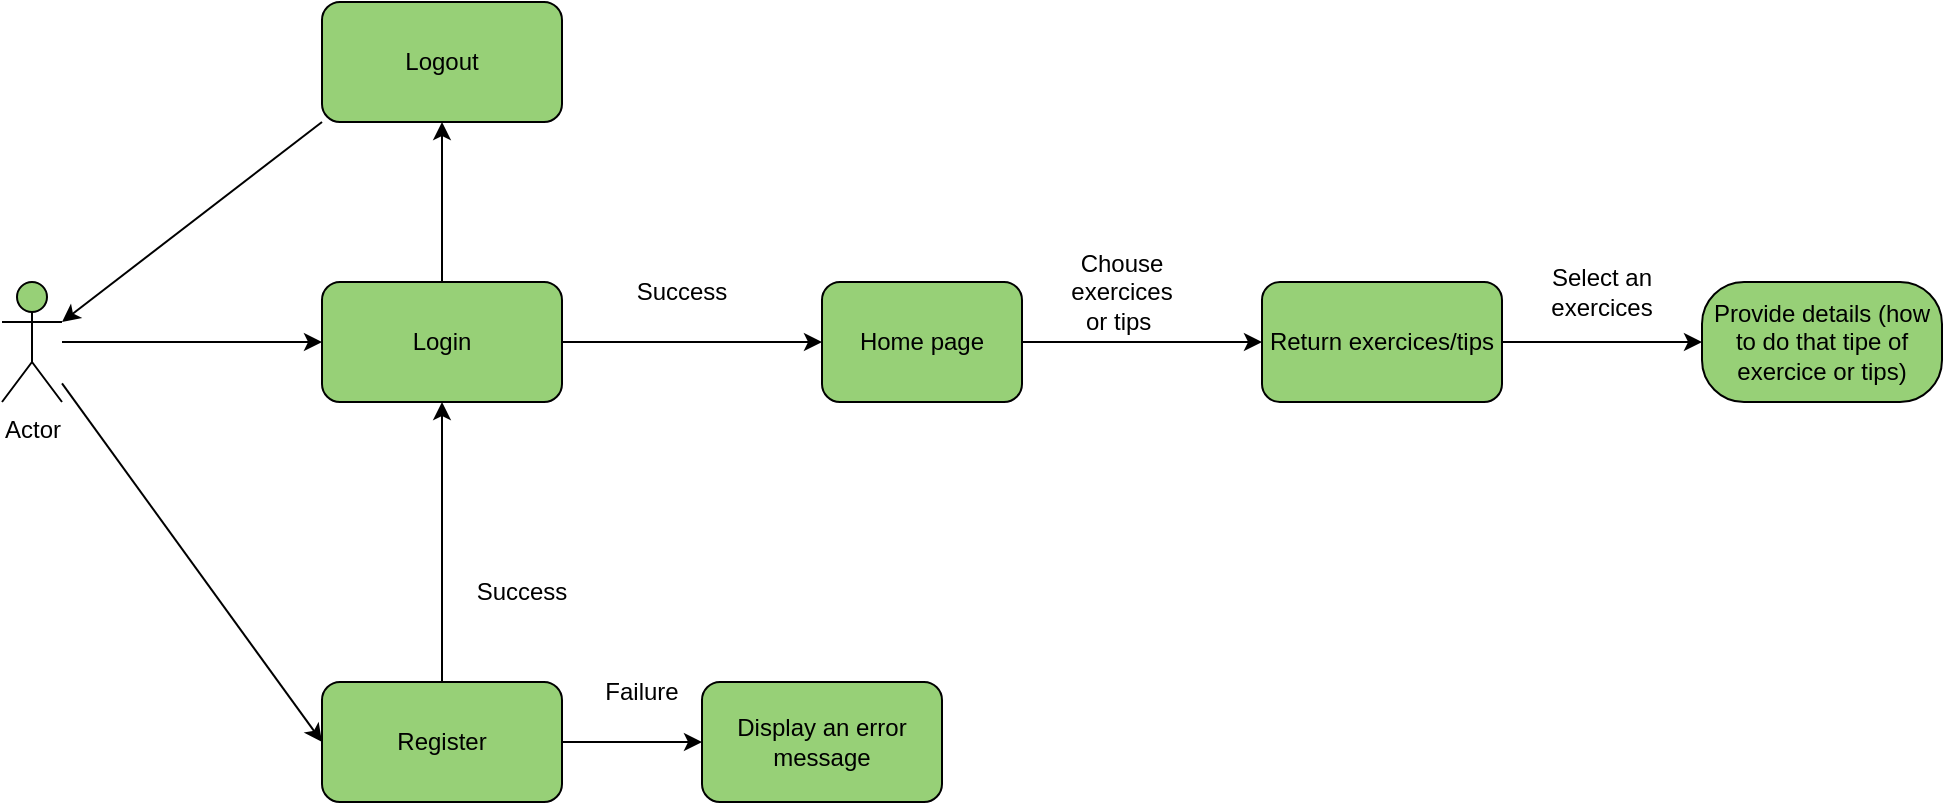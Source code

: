 <mxfile version="16.2.4" type="device"><diagram id="diiLTArDNs7vj4iWrkh_" name="Page-1"><mxGraphModel dx="782" dy="472" grid="1" gridSize="10" guides="1" tooltips="1" connect="1" arrows="1" fold="1" page="1" pageScale="1" pageWidth="850" pageHeight="1100" math="0" shadow="0"><root><mxCell id="0"/><mxCell id="1" parent="0"/><mxCell id="teMAuFDx9dYhMcktJkZj-1" value="Actor" style="shape=umlActor;verticalLabelPosition=bottom;verticalAlign=top;html=1;outlineConnect=0;fillColor=#97D077;" parent="1" vertex="1"><mxGeometry x="40" y="300" width="30" height="60" as="geometry"/></mxCell><mxCell id="teMAuFDx9dYhMcktJkZj-2" value="" style="endArrow=classic;html=1;rounded=0;" parent="1" source="teMAuFDx9dYhMcktJkZj-1" edge="1"><mxGeometry width="50" height="50" relative="1" as="geometry"><mxPoint x="400" y="440" as="sourcePoint"/><mxPoint x="200" y="330" as="targetPoint"/></mxGeometry></mxCell><mxCell id="teMAuFDx9dYhMcktJkZj-9" style="edgeStyle=orthogonalEdgeStyle;rounded=0;orthogonalLoop=1;jettySize=auto;html=1;exitX=1;exitY=0.5;exitDx=0;exitDy=0;" parent="1" source="teMAuFDx9dYhMcktJkZj-3" edge="1"><mxGeometry relative="1" as="geometry"><mxPoint x="450" y="330" as="targetPoint"/></mxGeometry></mxCell><mxCell id="teMAuFDx9dYhMcktJkZj-28" style="edgeStyle=orthogonalEdgeStyle;rounded=0;orthogonalLoop=1;jettySize=auto;html=1;exitX=0.5;exitY=0;exitDx=0;exitDy=0;" parent="1" source="teMAuFDx9dYhMcktJkZj-3" target="teMAuFDx9dYhMcktJkZj-29" edge="1"><mxGeometry relative="1" as="geometry"><mxPoint x="260" y="190" as="targetPoint"/></mxGeometry></mxCell><mxCell id="teMAuFDx9dYhMcktJkZj-3" value="Login" style="rounded=1;whiteSpace=wrap;html=1;fillColor=#97D077;" parent="1" vertex="1"><mxGeometry x="200" y="300" width="120" height="60" as="geometry"/></mxCell><mxCell id="teMAuFDx9dYhMcktJkZj-4" value="" style="endArrow=classic;html=1;rounded=0;" parent="1" source="teMAuFDx9dYhMcktJkZj-1" edge="1"><mxGeometry width="50" height="50" relative="1" as="geometry"><mxPoint x="70" y="420" as="sourcePoint"/><mxPoint x="200" y="530" as="targetPoint"/></mxGeometry></mxCell><mxCell id="teMAuFDx9dYhMcktJkZj-7" style="edgeStyle=orthogonalEdgeStyle;rounded=0;orthogonalLoop=1;jettySize=auto;html=1;exitX=0.5;exitY=0;exitDx=0;exitDy=0;entryX=0.5;entryY=1;entryDx=0;entryDy=0;" parent="1" source="teMAuFDx9dYhMcktJkZj-6" target="teMAuFDx9dYhMcktJkZj-3" edge="1"><mxGeometry relative="1" as="geometry"/></mxCell><mxCell id="teMAuFDx9dYhMcktJkZj-20" style="edgeStyle=orthogonalEdgeStyle;rounded=0;orthogonalLoop=1;jettySize=auto;html=1;exitX=1;exitY=0.5;exitDx=0;exitDy=0;" parent="1" source="teMAuFDx9dYhMcktJkZj-6" target="teMAuFDx9dYhMcktJkZj-21" edge="1"><mxGeometry relative="1" as="geometry"><mxPoint x="410" y="530" as="targetPoint"/></mxGeometry></mxCell><mxCell id="teMAuFDx9dYhMcktJkZj-6" value="Register" style="rounded=1;whiteSpace=wrap;html=1;fillColor=#97D077;" parent="1" vertex="1"><mxGeometry x="200" y="500" width="120" height="60" as="geometry"/></mxCell><mxCell id="teMAuFDx9dYhMcktJkZj-8" value="Success" style="text;html=1;strokeColor=none;fillColor=none;align=center;verticalAlign=middle;whiteSpace=wrap;rounded=0;" parent="1" vertex="1"><mxGeometry x="270" y="440" width="60" height="30" as="geometry"/></mxCell><mxCell id="teMAuFDx9dYhMcktJkZj-11" value="Success" style="text;html=1;strokeColor=none;fillColor=none;align=center;verticalAlign=middle;whiteSpace=wrap;rounded=0;" parent="1" vertex="1"><mxGeometry x="350" y="290" width="60" height="30" as="geometry"/></mxCell><mxCell id="teMAuFDx9dYhMcktJkZj-12" value="Home page" style="rounded=1;whiteSpace=wrap;html=1;fillColor=#97D077;" parent="1" vertex="1"><mxGeometry x="450" y="300" width="100" height="60" as="geometry"/></mxCell><mxCell id="teMAuFDx9dYhMcktJkZj-13" value="" style="endArrow=classic;html=1;rounded=0;exitX=1;exitY=0.5;exitDx=0;exitDy=0;" parent="1" source="teMAuFDx9dYhMcktJkZj-12" edge="1"><mxGeometry width="50" height="50" relative="1" as="geometry"><mxPoint x="400" y="440" as="sourcePoint"/><mxPoint x="670" y="330" as="targetPoint"/></mxGeometry></mxCell><mxCell id="teMAuFDx9dYhMcktJkZj-14" value="Chouse exercices or tips&amp;nbsp;" style="text;html=1;strokeColor=none;fillColor=none;align=center;verticalAlign=middle;whiteSpace=wrap;rounded=0;" parent="1" vertex="1"><mxGeometry x="570" y="290" width="60" height="30" as="geometry"/></mxCell><mxCell id="teMAuFDx9dYhMcktJkZj-15" value="Return exercices/tips" style="rounded=1;whiteSpace=wrap;html=1;fillColor=#97D077;" parent="1" vertex="1"><mxGeometry x="670" y="300" width="120" height="60" as="geometry"/></mxCell><mxCell id="teMAuFDx9dYhMcktJkZj-16" value="" style="endArrow=classic;html=1;rounded=0;exitX=1;exitY=0.5;exitDx=0;exitDy=0;entryX=0;entryY=0.5;entryDx=0;entryDy=0;" parent="1" source="teMAuFDx9dYhMcktJkZj-15" target="teMAuFDx9dYhMcktJkZj-17" edge="1"><mxGeometry width="50" height="50" relative="1" as="geometry"><mxPoint x="400" y="430" as="sourcePoint"/><mxPoint x="730" y="410" as="targetPoint"/></mxGeometry></mxCell><mxCell id="teMAuFDx9dYhMcktJkZj-17" value="Provide details (how to do that tipe of exercice or tips)" style="rounded=1;whiteSpace=wrap;html=1;fillColor=#97D077;arcSize=35;" parent="1" vertex="1"><mxGeometry x="890" y="300" width="120" height="60" as="geometry"/></mxCell><mxCell id="teMAuFDx9dYhMcktJkZj-19" value="Select an exercices" style="text;html=1;strokeColor=none;fillColor=none;align=center;verticalAlign=middle;whiteSpace=wrap;rounded=0;" parent="1" vertex="1"><mxGeometry x="810" y="290" width="60" height="30" as="geometry"/></mxCell><mxCell id="teMAuFDx9dYhMcktJkZj-21" value="Display an error message" style="rounded=1;whiteSpace=wrap;html=1;fillColor=#97D077;" parent="1" vertex="1"><mxGeometry x="390" y="500" width="120" height="60" as="geometry"/></mxCell><mxCell id="teMAuFDx9dYhMcktJkZj-22" value="Failure" style="text;html=1;strokeColor=none;fillColor=none;align=center;verticalAlign=middle;whiteSpace=wrap;rounded=0;" parent="1" vertex="1"><mxGeometry x="330" y="490" width="60" height="30" as="geometry"/></mxCell><mxCell id="teMAuFDx9dYhMcktJkZj-29" value="Logout" style="rounded=1;whiteSpace=wrap;html=1;fillColor=#97D077;" parent="1" vertex="1"><mxGeometry x="200" y="160" width="120" height="60" as="geometry"/></mxCell><mxCell id="teMAuFDx9dYhMcktJkZj-30" value="" style="endArrow=classic;html=1;rounded=0;exitX=0;exitY=1;exitDx=0;exitDy=0;entryX=1;entryY=0.333;entryDx=0;entryDy=0;entryPerimeter=0;" parent="1" source="teMAuFDx9dYhMcktJkZj-29" target="teMAuFDx9dYhMcktJkZj-1" edge="1"><mxGeometry width="50" height="50" relative="1" as="geometry"><mxPoint x="520" y="370" as="sourcePoint"/><mxPoint x="110" y="180" as="targetPoint"/></mxGeometry></mxCell></root></mxGraphModel></diagram></mxfile>